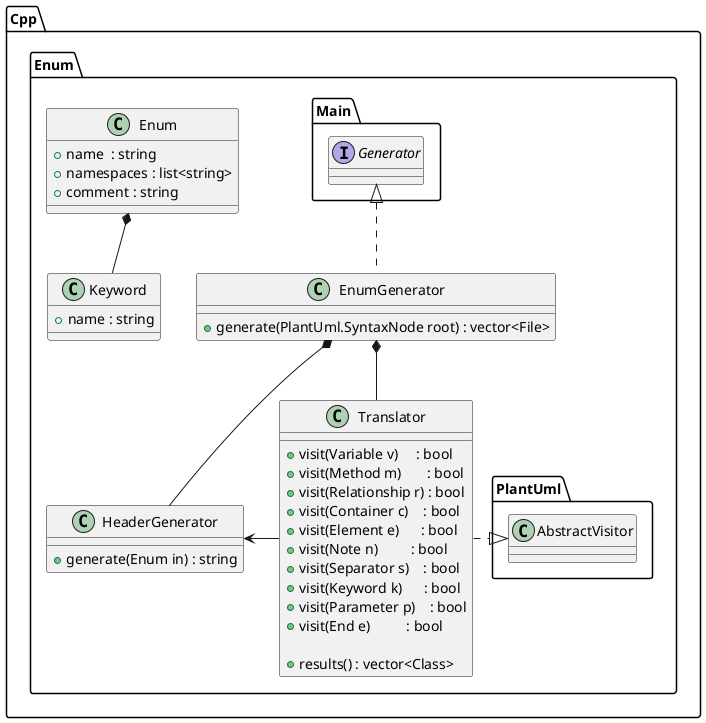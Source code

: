 @startuml Enum

namespace Cpp {
    namespace Enum {
        ' *************** ALGORITHMS ***************
        class HeaderGenerator {
            +generate(Enum in) : string
        }

        class Translator
        {
            +visit(Variable v)     : bool
            +visit(Method m)       : bool
            +visit(Relationship r) : bool
            +visit(Container c)    : bool
            +visit(Element e)      : bool
            +visit(Note n)         : bool
            +visit(Separator s)    : bool
            +visit(Keyword k)      : bool
            +visit(Parameter p)    : bool
            +visit(End e)          : bool

            +results() : vector<Class>
        }
        Translator .|> PlantUml.AbstractVisitor
        Translator -left-> HeaderGenerator


        class EnumGenerator implements Main.Generator {
            +generate(PlantUml.SyntaxNode root) : vector<File>
        }
        EnumGenerator *-- Translator
        EnumGenerator *-- HeaderGenerator

        class Enum {
            +name  : string
            +namespaces : list<string>
            +comment : string
        }
        class Keyword {
            +name : string
        }

        Enum *-- Keyword
    }
}
@enduml